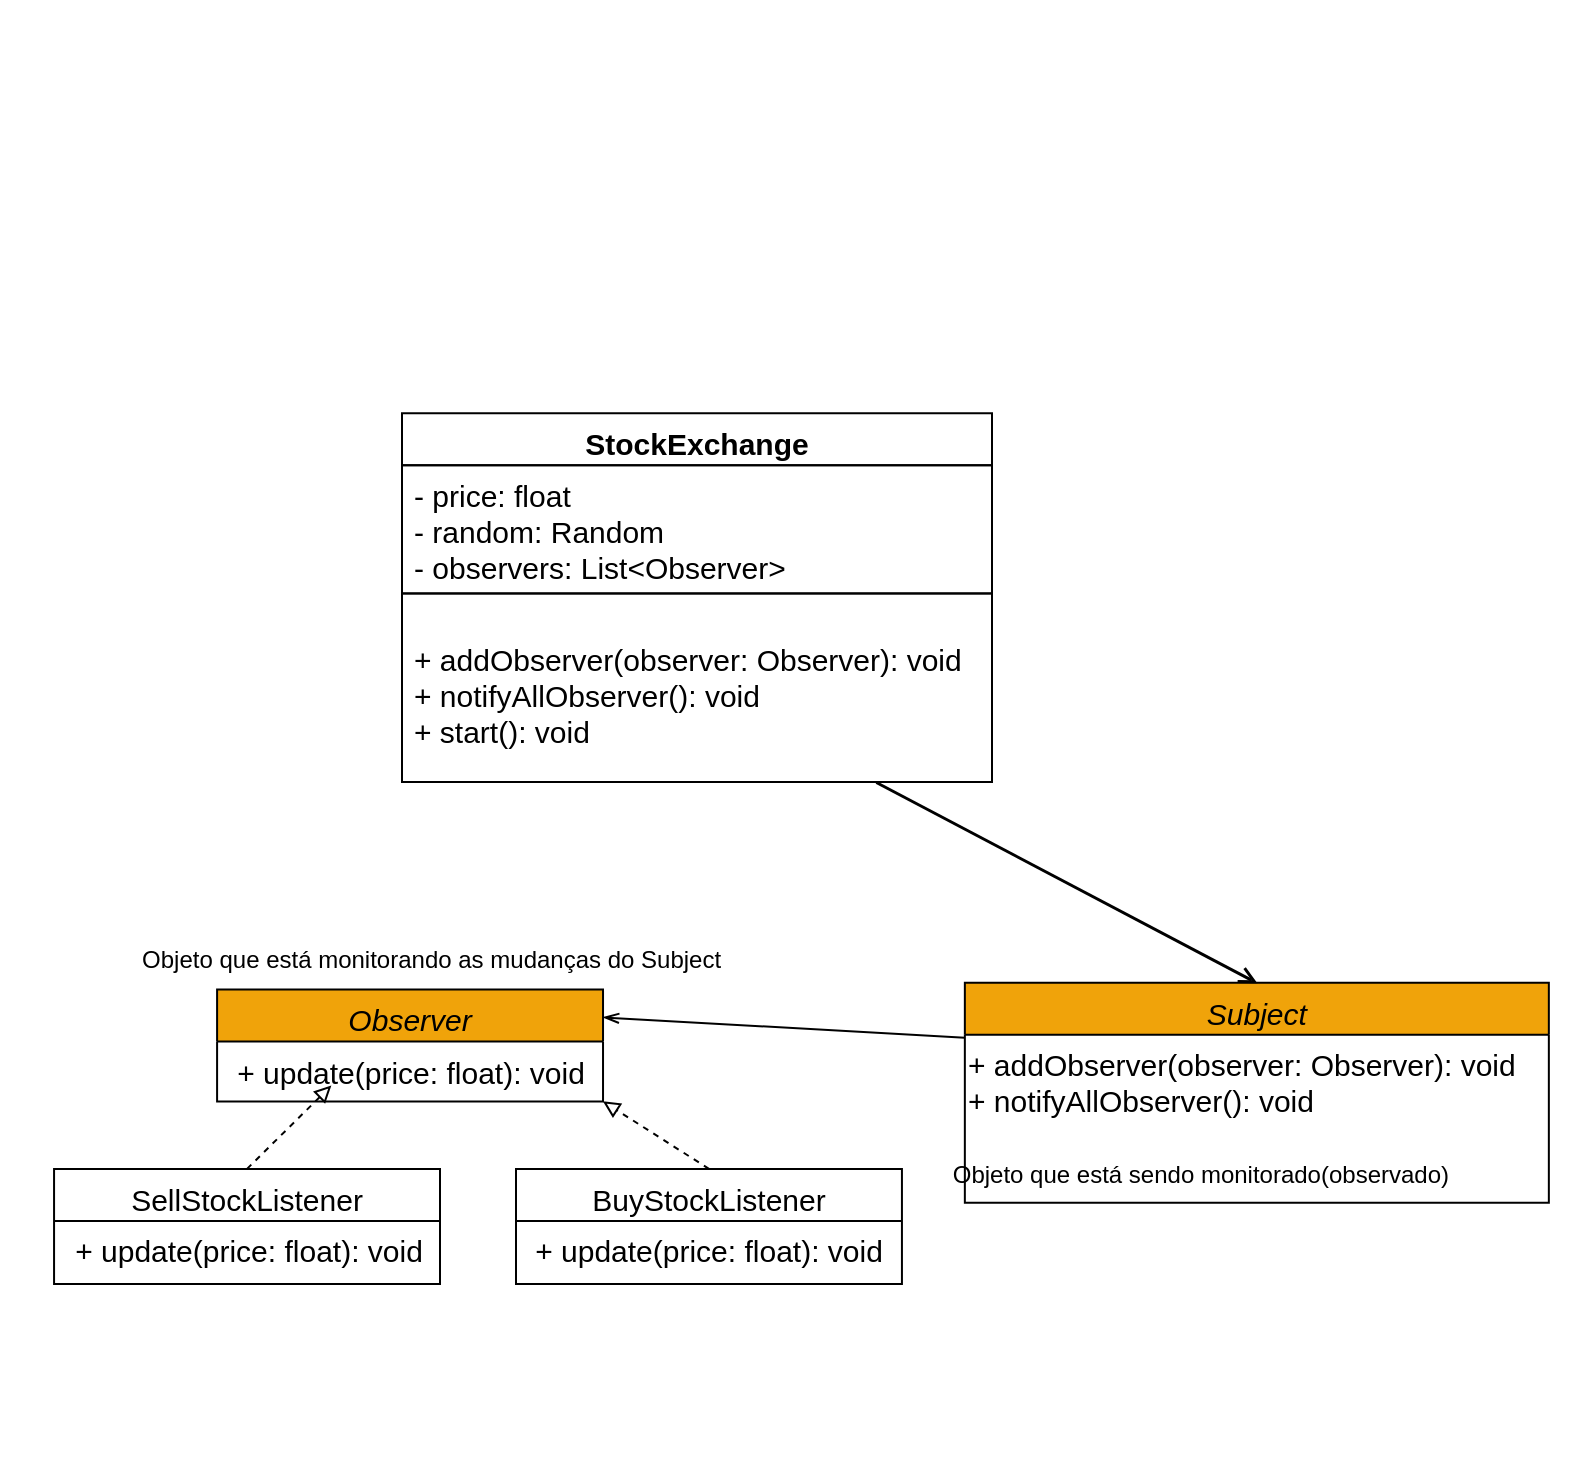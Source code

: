 <mxfile>
    <diagram id="mJXNyY7nIPmPbSS4mhjI" name="Page-1">
        <mxGraphModel dx="1830" dy="900" grid="0" gridSize="10" guides="1" tooltips="1" connect="1" arrows="1" fold="1" page="1" pageScale="1" pageWidth="850" pageHeight="1100" background="#FFFFFF" math="0" shadow="0">
            <root>
                <mxCell id="0"/>
                <mxCell id="1" parent="0"/>
                <mxCell id="66" value="" style="group;fillColor=none;align=left;" parent="1" vertex="1" connectable="0">
                    <mxGeometry x="24" y="140" width="797" height="733" as="geometry"/>
                </mxCell>
                <mxCell id="8" value="Observer" style="swimlane;fontStyle=2;align=center;verticalAlign=top;childLayout=stackLayout;horizontal=1;startSize=26;horizontalStack=0;resizeParent=1;resizeLast=0;collapsible=1;marginBottom=0;rounded=0;shadow=0;strokeWidth=1;fillColor=#f0a30a;strokeColor=#000000;fontColor=#000000;fontSize=15;" parent="66" vertex="1">
                    <mxGeometry x="108.545" y="494.693" width="192.97" height="56" as="geometry">
                        <mxRectangle x="130" y="380" width="160" height="26" as="alternateBounds"/>
                    </mxGeometry>
                </mxCell>
                <mxCell id="70" value="&lt;span style=&quot;color: rgb(0, 0, 0); text-align: left;&quot;&gt;&lt;font style=&quot;font-size: 15px;&quot;&gt;+ update(price: float): void&lt;/font&gt;&lt;/span&gt;" style="text;html=1;align=center;verticalAlign=middle;resizable=0;points=[];autosize=1;strokeColor=none;fillColor=none;fontSize=13;" parent="8" vertex="1">
                    <mxGeometry y="26" width="192.97" height="30" as="geometry"/>
                </mxCell>
                <mxCell id="15" value="Subject" style="swimlane;fontStyle=2;align=center;verticalAlign=top;childLayout=stackLayout;horizontal=1;startSize=26;horizontalStack=0;resizeParent=1;resizeLast=0;collapsible=1;marginBottom=0;rounded=0;shadow=0;strokeWidth=1;fillColor=#f0a30a;fontColor=#000000;strokeColor=#000000;fontSize=15;" parent="66" vertex="1">
                    <mxGeometry x="482.424" y="491.406" width="292" height="110" as="geometry">
                        <mxRectangle x="340" y="380" width="170" height="26" as="alternateBounds"/>
                    </mxGeometry>
                </mxCell>
                <mxCell id="71" value="&lt;font style=&quot;font-size: 15px;&quot; color=&quot;#000000&quot;&gt;+ addObserver(observer: Observer): void&lt;br&gt;+ notifyAllObserver(): void&lt;/font&gt;&lt;div style=&quot;padding: 0px; margin: 0px; font-size: 15px;&quot;&gt;&lt;font style=&quot;font-size: 15px;&quot; color=&quot;#000000&quot;&gt;&lt;br style=&quot;padding: 0px; margin: 0px;&quot;&gt;&lt;/font&gt;&lt;/div&gt;&lt;div style=&quot;padding: 0px; margin: 0px; font-size: 15px;&quot;&gt;&lt;br style=&quot;padding: 0px; margin: 0px; color: rgb(0, 0, 0);&quot;&gt;&lt;/div&gt;" style="text;html=1;align=left;verticalAlign=middle;resizable=0;points=[];autosize=1;strokeColor=none;fillColor=none;fontSize=13;" parent="15" vertex="1">
                    <mxGeometry y="26" width="292" height="84" as="geometry"/>
                </mxCell>
                <mxCell id="63" style="edgeStyle=none;html=1;exitX=1;exitY=0.25;exitDx=0;exitDy=0;entryX=0;entryY=0.25;entryDx=0;entryDy=0;endArrow=none;endFill=0;fontColor=#000000;strokeColor=#000000;startArrow=openThin;startFill=0;" parent="66" source="8" target="15" edge="1">
                    <mxGeometry relative="1" as="geometry"/>
                </mxCell>
                <mxCell id="52" style="edgeStyle=none;html=1;entryX=0.5;entryY=0;entryDx=0;entryDy=0;endArrow=open;endFill=0;fontColor=#000000;strokeColor=#000000;startArrow=none;startFill=0;strokeWidth=1.5;" parent="66" source="36" target="15" edge="1">
                    <mxGeometry relative="1" as="geometry">
                        <mxPoint x="373.44" y="341.278" as="sourcePoint"/>
                    </mxGeometry>
                </mxCell>
                <mxCell id="32" value="StockExchange" style="swimlane;fontStyle=1;align=center;verticalAlign=top;childLayout=stackLayout;horizontal=1;startSize=26;horizontalStack=0;resizeParent=1;resizeLast=0;collapsible=1;marginBottom=0;rounded=0;shadow=0;strokeWidth=1;fontColor=#000000;strokeColor=#000000;fillColor=none;fontSize=15;" parent="66" vertex="1">
                    <mxGeometry x="201" y="206.628" width="295" height="184.372" as="geometry">
                        <mxRectangle x="130" y="380" width="160" height="26" as="alternateBounds"/>
                    </mxGeometry>
                </mxCell>
                <mxCell id="58" value="- price: float &#10;- random: Random&#10;- observers: List&lt;Observer&gt;" style="text;align=left;verticalAlign=top;spacingLeft=4;spacingRight=4;overflow=hidden;rotatable=0;points=[[0,0.5],[1,0.5]];portConstraint=eastwest;fontStyle=0;fontColor=#000000;strokeColor=#000000;fontSize=15;" parent="32" vertex="1">
                    <mxGeometry y="26" width="295" height="64.1" as="geometry"/>
                </mxCell>
                <mxCell id="36" value="&#10;+ addObserver(observer: Observer): void&#10;+ notifyAllObserver(): void&#10;+ start(): void&#10;&#10;" style="text;align=left;verticalAlign=top;spacingLeft=4;spacingRight=4;overflow=hidden;rotatable=0;points=[[0,0.5],[1,0.5]];portConstraint=eastwest;fontStyle=0;fontColor=#000000;strokeColor=#000000;fontSize=15;" parent="32" vertex="1">
                    <mxGeometry y="90.1" width="295" height="94.272" as="geometry"/>
                </mxCell>
                <mxCell id="50" style="edgeStyle=none;html=1;exitX=0.5;exitY=0;exitDx=0;exitDy=0;entryX=0.296;entryY=1.026;entryDx=0;entryDy=0;entryPerimeter=0;endArrow=block;endFill=0;fontColor=#000000;strokeColor=#000000;dashed=1;" parent="66" source="38" edge="1">
                    <mxGeometry relative="1" as="geometry">
                        <mxPoint x="165.664" y="542.795" as="targetPoint"/>
                    </mxGeometry>
                </mxCell>
                <mxCell id="38" value="SellStockListener" style="swimlane;fontStyle=0;align=center;verticalAlign=top;childLayout=stackLayout;horizontal=1;startSize=26;horizontalStack=0;resizeParent=1;resizeLast=0;collapsible=1;marginBottom=0;rounded=0;shadow=0;strokeWidth=1;fontColor=#000000;strokeColor=#000000;fillColor=none;fontSize=15;" parent="66" vertex="1">
                    <mxGeometry x="27.03" y="584.439" width="192.97" height="57.524" as="geometry">
                        <mxRectangle x="130" y="380" width="160" height="26" as="alternateBounds"/>
                    </mxGeometry>
                </mxCell>
                <mxCell id="72" value="&lt;span style=&quot;text-align: left;&quot;&gt;&lt;font style=&quot;font-size: 15px;&quot;&gt;+ update(price: float): void&lt;/font&gt;&lt;/span&gt;" style="text;html=1;align=center;verticalAlign=middle;resizable=0;points=[];autosize=1;strokeColor=none;fillColor=none;fontSize=13;fontColor=#000000;" parent="38" vertex="1">
                    <mxGeometry y="26" width="192.97" height="30" as="geometry"/>
                </mxCell>
                <mxCell id="51" style="edgeStyle=none;html=1;exitX=0.5;exitY=0;exitDx=0;exitDy=0;entryX=1;entryY=1;entryDx=0;entryDy=0;endArrow=block;endFill=0;fontColor=#000000;strokeColor=#000000;dashed=1;" parent="66" source="44" target="8" edge="1">
                    <mxGeometry relative="1" as="geometry">
                        <mxPoint x="225.871" y="542.795" as="targetPoint"/>
                    </mxGeometry>
                </mxCell>
                <mxCell id="44" value="BuyStockListener" style="swimlane;fontStyle=0;align=center;verticalAlign=top;childLayout=stackLayout;horizontal=1;startSize=26;horizontalStack=0;resizeParent=1;resizeLast=0;collapsible=1;marginBottom=0;rounded=0;shadow=0;strokeWidth=1;fontColor=#000000;strokeColor=#000000;fillColor=none;fontSize=15;" parent="66" vertex="1">
                    <mxGeometry x="258.001" y="584.441" width="192.97" height="57.522" as="geometry">
                        <mxRectangle x="130" y="380" width="160" height="26" as="alternateBounds"/>
                    </mxGeometry>
                </mxCell>
                <mxCell id="73" value="&lt;span style=&quot;text-align: left;&quot;&gt;&lt;font style=&quot;font-size: 15px;&quot;&gt;+ update(price: float): void&lt;/font&gt;&lt;/span&gt;" style="text;html=1;align=center;verticalAlign=middle;resizable=0;points=[];autosize=1;strokeColor=none;fillColor=none;fontSize=13;fontColor=#000000;" parent="44" vertex="1">
                    <mxGeometry y="26" width="192.97" height="30" as="geometry"/>
                </mxCell>
                <mxCell id="64" value="Objeto que está sendo monitorado(observado)" style="text;align=left;verticalAlign=top;spacingLeft=4;spacingRight=4;overflow=hidden;rotatable=0;points=[[0,0.5],[1,0.5]];portConstraint=eastwest;fontColor=#000000;strokeColor=none;" parent="66" vertex="1">
                    <mxGeometry x="470.364" y="573.581" width="325.636" height="41.087" as="geometry"/>
                </mxCell>
                <mxCell id="65" value="Objeto que está monitorando as mudanças do Subject" style="text;align=left;verticalAlign=bottom;spacingLeft=4;spacingRight=4;overflow=hidden;rotatable=0;points=[[0,0.5],[1,0.5]];portConstraint=eastwest;fontColor=#000000;strokeColor=#FFFFFF;" parent="66" vertex="1">
                    <mxGeometry x="65.033" y="456.242" width="385.939" height="32.87" as="geometry"/>
                </mxCell>
                <mxCell id="67" value="" style="text;align=center;verticalAlign=middle;spacingLeft=4;spacingRight=4;overflow=hidden;rotatable=0;points=[[0,0.5],[1,0.5]];portConstraint=eastwest;fontColor=#000000;strokeColor=#FFFFFF;fontSize=15;" parent="66" vertex="1">
                    <mxGeometry x="205.033" y="13.577" width="385.939" height="32.87" as="geometry"/>
                </mxCell>
            </root>
        </mxGraphModel>
    </diagram>
</mxfile>